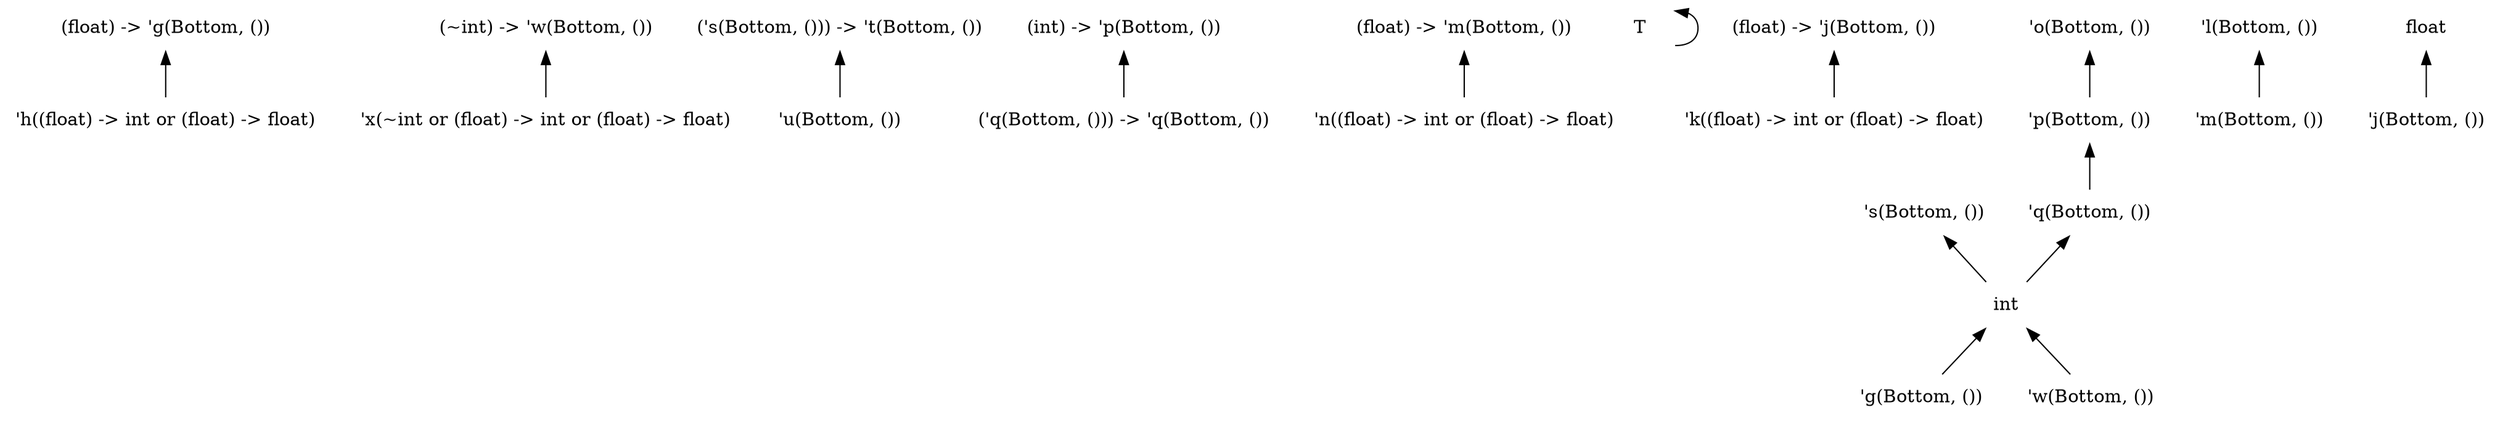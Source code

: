 digraph order {
  graph [
    size = "30,10"
    ];
  node [
    shape = none
    ];
  edge [
    dir = back
    ];
  "(float) -> 'g(Bottom, ())"
  "(~int) -> 'w(Bottom, ())"
  "('s(Bottom, ())) -> 't(Bottom, ())"
  "(int) -> 'p(Bottom, ())"
  "(float) -> 'm(Bottom, ())"
  "T"
  "'x(~int or (float) -> int or (float) -> float)"
  "'h((float) -> int or (float) -> float)"
  "'k((float) -> int or (float) -> float)"
  "'n((float) -> int or (float) -> float)"
  "'u(Bottom, ())"
  "'p(Bottom, ())"
  "'q(Bottom, ())"
  "'m(Bottom, ())"
  "'j(Bottom, ())"
  "'g(Bottom, ())"
  "'w(Bottom, ())"
  "'s(Bottom, ())"
  "'o(Bottom, ())"
  "'l(Bottom, ())"
  "float"
  "int"
  "('q(Bottom, ())) -> 'q(Bottom, ())"
  "(float) -> 'j(Bottom, ())"
  "(int) -> 'p(Bottom, ())" -> "('q(Bottom, ())) -> 'q(Bottom, ())"
  "(float) -> 'm(Bottom, ())" -> "'n((float) -> int or (float) -> float)"
  "(float) -> 'j(Bottom, ())" -> "'k((float) -> int or (float) -> float)"
  "(float) -> 'g(Bottom, ())" -> "'h((float) -> int or (float) -> float)"
  "T" -> "T"
  "float" -> "'j(Bottom, ())"
  "'s(Bottom, ())" -> "int"
  "int" -> "'g(Bottom, ())"
  "int" -> "'w(Bottom, ())"
  "'o(Bottom, ())" -> "'p(Bottom, ())"
  "'q(Bottom, ())" -> "int"
  "'p(Bottom, ())" -> "'q(Bottom, ())"
  "'l(Bottom, ())" -> "'m(Bottom, ())"
  "(~int) -> 'w(Bottom, ())" -> "'x(~int or (float) -> int or (float) -> float)"
  "('s(Bottom, ())) -> 't(Bottom, ())" -> "'u(Bottom, ())"
}